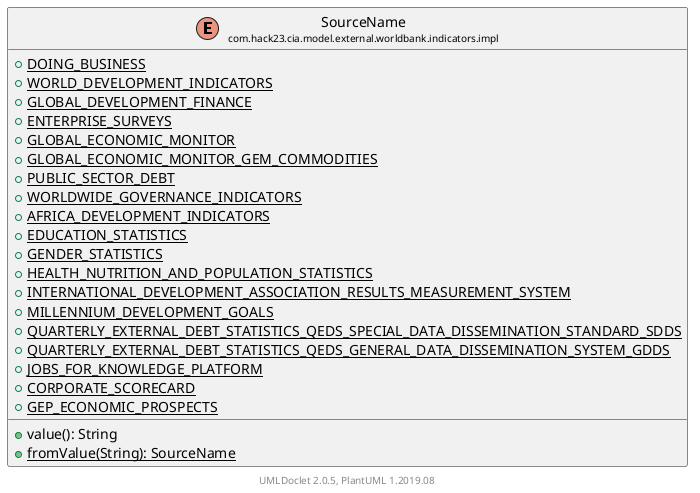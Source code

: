 @startuml
    set namespaceSeparator none
    hide empty fields
    hide empty methods

    enum "<size:14>SourceName\n<size:10>com.hack23.cia.model.external.worldbank.indicators.impl" as com.hack23.cia.model.external.worldbank.indicators.impl.SourceName [[SourceName.html]] {
        {static} +DOING_BUSINESS
        {static} +WORLD_DEVELOPMENT_INDICATORS
        {static} +GLOBAL_DEVELOPMENT_FINANCE
        {static} +ENTERPRISE_SURVEYS
        {static} +GLOBAL_ECONOMIC_MONITOR
        {static} +GLOBAL_ECONOMIC_MONITOR_GEM_COMMODITIES
        {static} +PUBLIC_SECTOR_DEBT
        {static} +WORLDWIDE_GOVERNANCE_INDICATORS
        {static} +AFRICA_DEVELOPMENT_INDICATORS
        {static} +EDUCATION_STATISTICS
        {static} +GENDER_STATISTICS
        {static} +HEALTH_NUTRITION_AND_POPULATION_STATISTICS
        {static} +INTERNATIONAL_DEVELOPMENT_ASSOCIATION_RESULTS_MEASUREMENT_SYSTEM
        {static} +MILLENNIUM_DEVELOPMENT_GOALS
        {static} +QUARTERLY_EXTERNAL_DEBT_STATISTICS_QEDS_SPECIAL_DATA_DISSEMINATION_STANDARD_SDDS
        {static} +QUARTERLY_EXTERNAL_DEBT_STATISTICS_QEDS_GENERAL_DATA_DISSEMINATION_SYSTEM_GDDS
        {static} +JOBS_FOR_KNOWLEDGE_PLATFORM
        {static} +CORPORATE_SCORECARD
        {static} +GEP_ECONOMIC_PROSPECTS
        +value(): String
        {static} +fromValue(String): SourceName
    }

    center footer UMLDoclet 2.0.5, PlantUML 1.2019.08
@enduml
